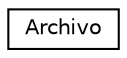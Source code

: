 digraph "Graphical Class Hierarchy"
{
  edge [fontname="Helvetica",fontsize="10",labelfontname="Helvetica",labelfontsize="10"];
  node [fontname="Helvetica",fontsize="10",shape=record];
  rankdir="LR";
  Node0 [label="Archivo",height=0.2,width=0.4,color="black", fillcolor="white", style="filled",URL="$classArchivo.html",tooltip="Esta clase se encarga de gestionar los datos del programa. "];
}
